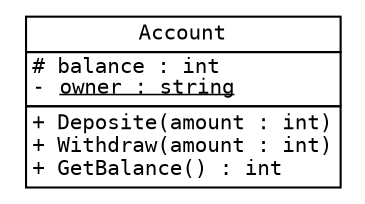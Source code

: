 digraph {
    node [shape=plaintext, fontname="Inconsolata, Consolas", fontsize=10, penwidth=0.5]

    Account [label=<
<table border="0" cellborder="1" cellspacing="0">
<tr><td>Account</td></tr>
<tr><td align="left" balign="left">
# balance : int<br/>
- <u>owner : string</u><br/>
</td></tr>
<tr><td align="left" balign="left">
+ Deposite(amount : int)<br/>
+ Withdraw(amount : int)<br/>
+ GetBalance() : int<br/>
</td></tr>
</table>
>]

}
